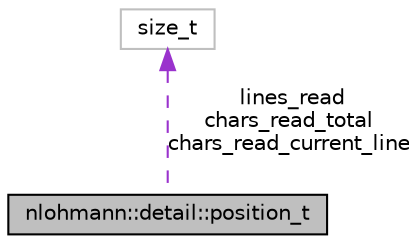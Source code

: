 digraph "nlohmann::detail::position_t"
{
 // LATEX_PDF_SIZE
  edge [fontname="Helvetica",fontsize="10",labelfontname="Helvetica",labelfontsize="10"];
  node [fontname="Helvetica",fontsize="10",shape=record];
  Node1 [label="nlohmann::detail::position_t",height=0.2,width=0.4,color="black", fillcolor="grey75", style="filled", fontcolor="black",tooltip="struct to capture the start position of the current token"];
  Node2 -> Node1 [dir="back",color="darkorchid3",fontsize="10",style="dashed",label=" lines_read\nchars_read_total\nchars_read_current_line" ,fontname="Helvetica"];
  Node2 [label="size_t",height=0.2,width=0.4,color="grey75", fillcolor="white", style="filled",tooltip=" "];
}

